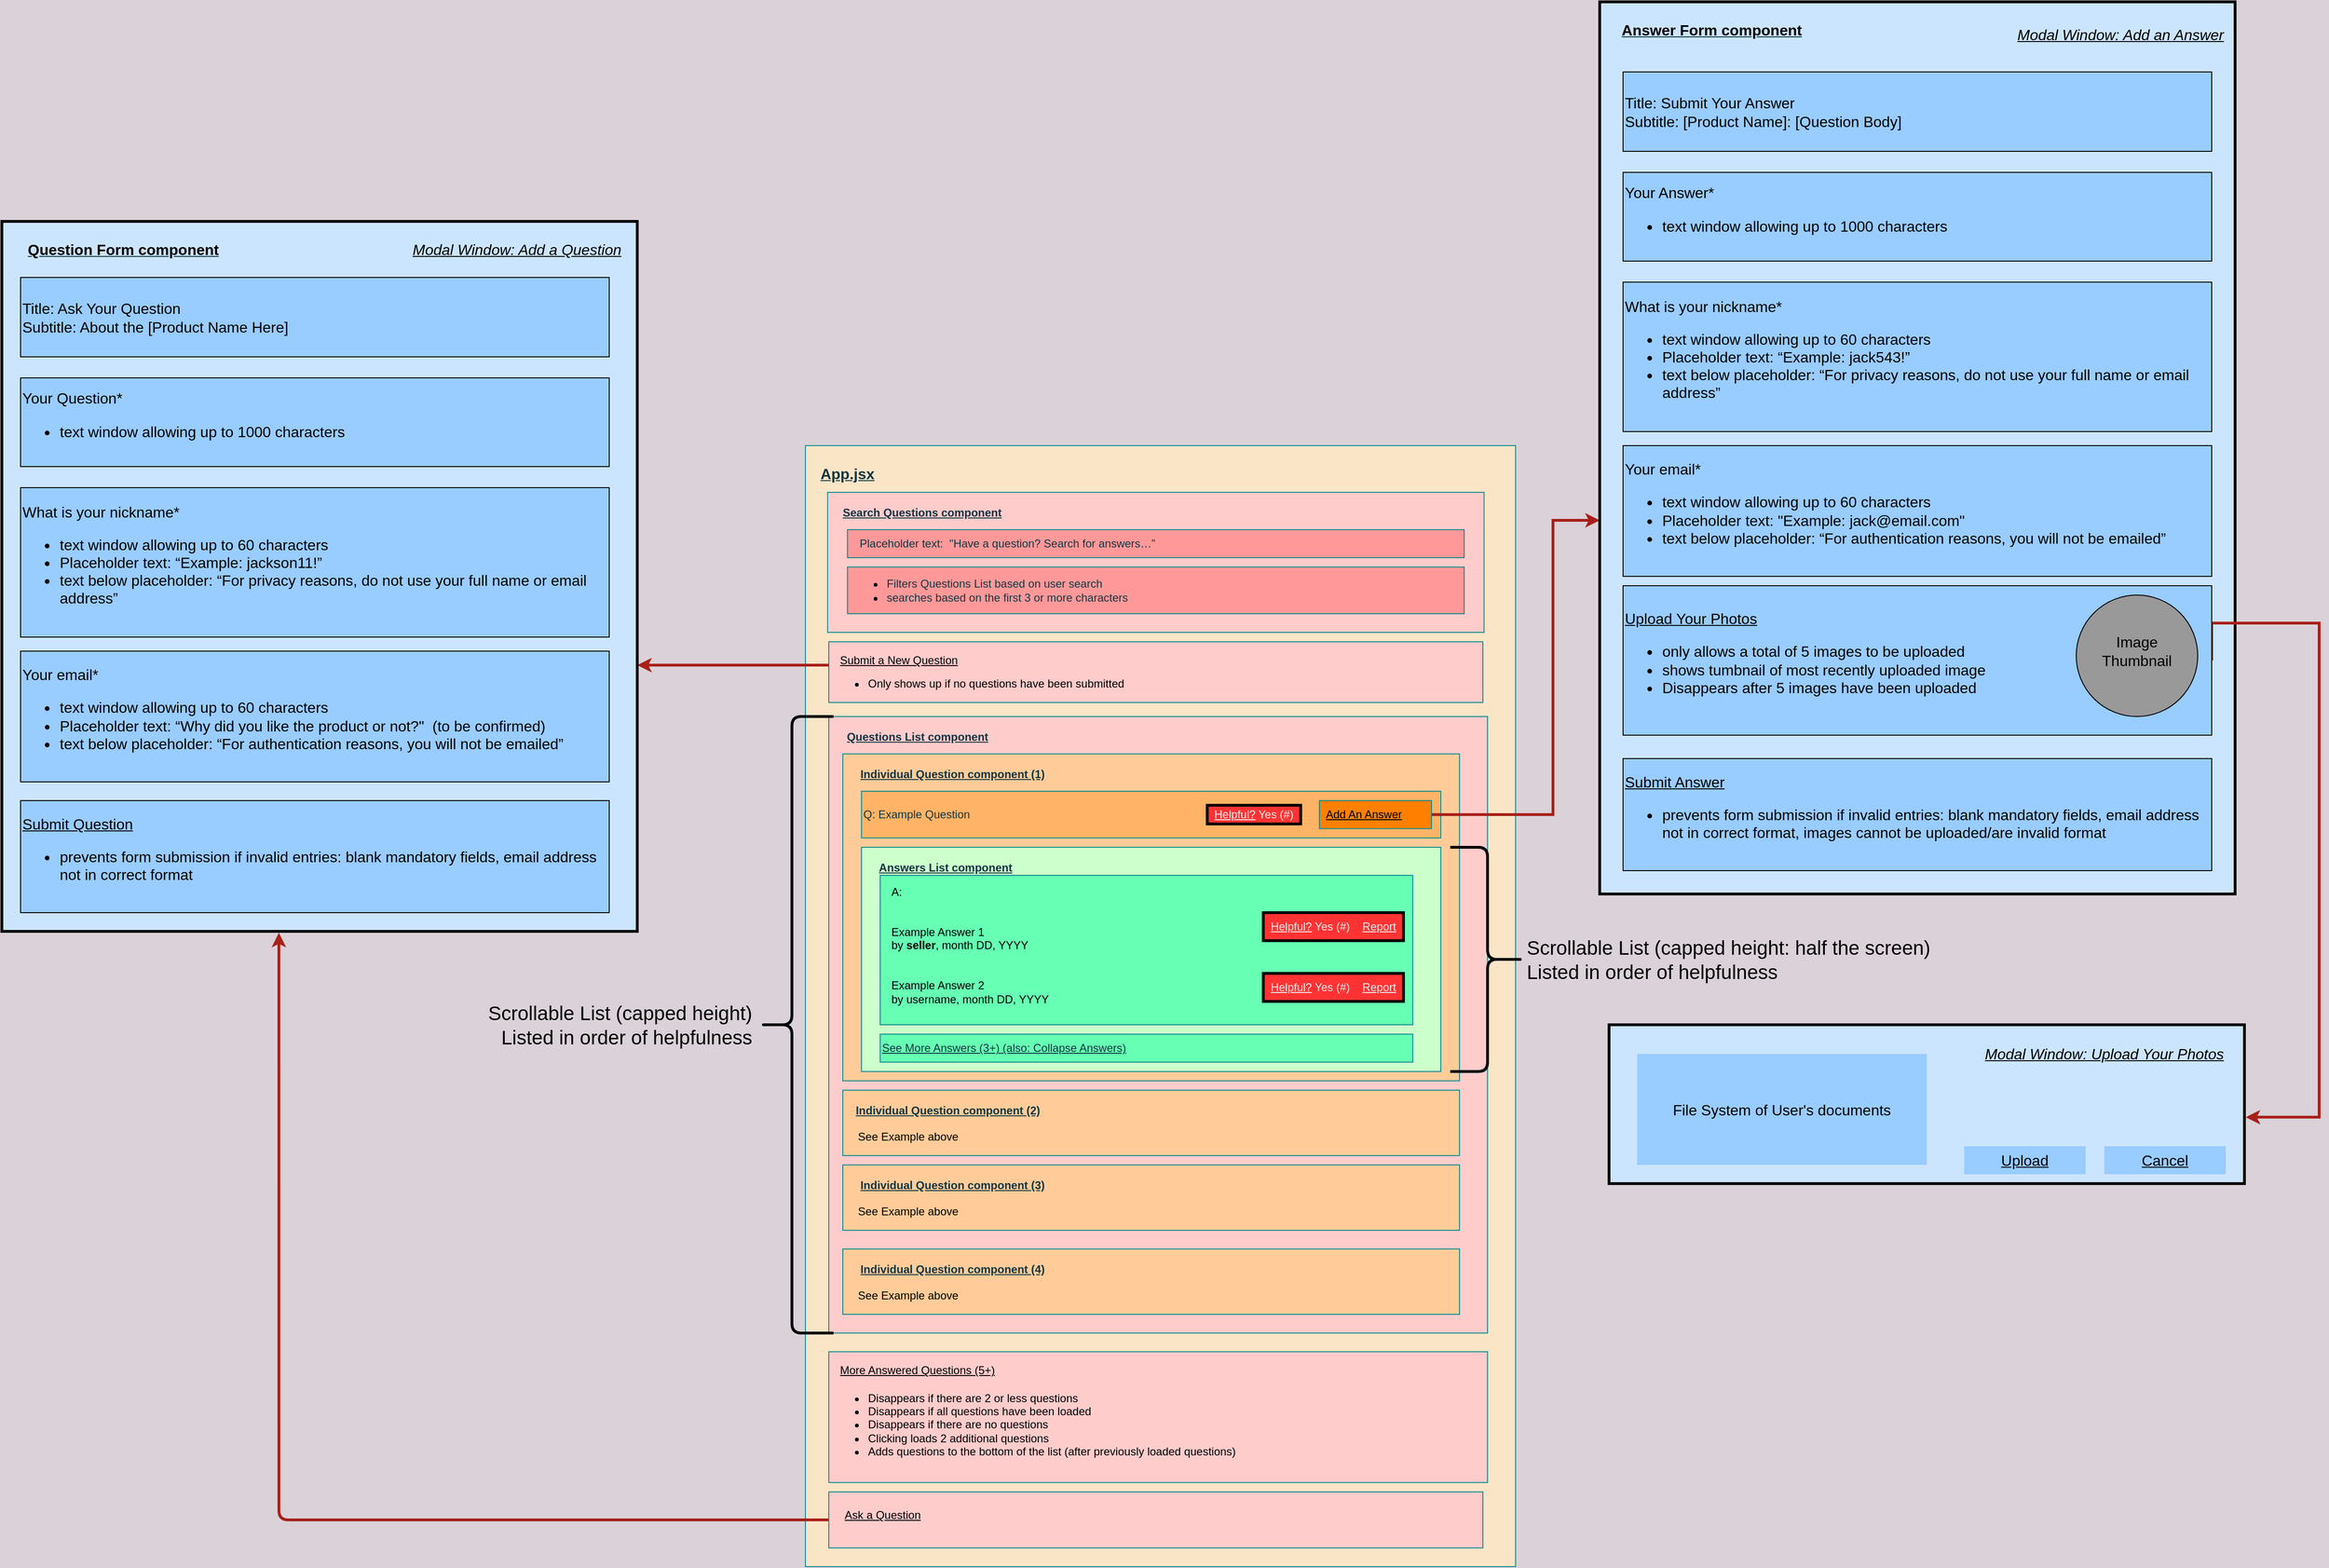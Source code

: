 <mxfile version="14.2.4" type="embed">
    <diagram id="nF_TQkjqYYz-xHGZXIH0" name="Page-1">
        <mxGraphModel dx="3555" dy="2690" grid="1" gridSize="10" guides="1" tooltips="1" connect="1" arrows="1" fold="1" page="1" pageScale="1" pageWidth="850" pageHeight="1100" background="#DAD2D8" math="0" shadow="0">
            <root>
                <mxCell id="0"/>
                <mxCell id="1" parent="0"/>
                <mxCell id="2" value="" style="rounded=0;whiteSpace=wrap;html=1;sketch=0;strokeColor=#0F8B8D;fillColor=#FAE5C7;fontColor=#143642;" vertex="1" parent="1">
                    <mxGeometry x="40" y="-120" width="760" height="1200" as="geometry"/>
                </mxCell>
                <mxCell id="3" value="" style="rounded=0;whiteSpace=wrap;html=1;sketch=0;strokeColor=#0F8B8D;fontColor=#143642;fillColor=#FFCCCC;" vertex="1" parent="1">
                    <mxGeometry x="63.75" y="-70" width="702.5" height="150" as="geometry"/>
                </mxCell>
                <mxCell id="4" value="App.jsx" style="text;html=1;strokeColor=none;fillColor=none;align=center;verticalAlign=middle;whiteSpace=wrap;rounded=0;sketch=0;fontColor=#143642;fontStyle=5;fontSize=16;" vertex="1" parent="1">
                    <mxGeometry x="50" y="-100" width="70" height="20" as="geometry"/>
                </mxCell>
                <mxCell id="5" value="" style="rounded=0;whiteSpace=wrap;html=1;sketch=0;strokeColor=#0F8B8D;fontColor=#143642;fillColor=#FFCCCC;" vertex="1" parent="1">
                    <mxGeometry x="65" y="170" width="705" height="660" as="geometry"/>
                </mxCell>
                <mxCell id="6" value="&lt;span style=&quot;font-size: 12px&quot;&gt;Questions List component&lt;/span&gt;" style="text;html=1;strokeColor=none;fillColor=none;align=center;verticalAlign=middle;whiteSpace=wrap;rounded=0;sketch=0;fontSize=16;fontColor=#143642;fontStyle=5" vertex="1" parent="1">
                    <mxGeometry x="70" y="180" width="180" height="20" as="geometry"/>
                </mxCell>
                <mxCell id="7" value="&lt;span style=&quot;font-size: 12px&quot;&gt;Search Questions component&lt;/span&gt;" style="text;html=1;strokeColor=none;fillColor=none;align=center;verticalAlign=middle;whiteSpace=wrap;rounded=0;sketch=0;fontSize=16;fontColor=#143642;fontStyle=5" vertex="1" parent="1">
                    <mxGeometry x="70" y="-60" width="190" height="20" as="geometry"/>
                </mxCell>
                <mxCell id="8" value="" style="rounded=0;whiteSpace=wrap;html=1;sketch=0;strokeColor=#0F8B8D;fontSize=16;fontColor=#143642;fillColor=#FFCC99;" vertex="1" parent="1">
                    <mxGeometry x="80" y="210" width="660" height="350" as="geometry"/>
                </mxCell>
                <mxCell id="9" value="&lt;span style=&quot;font-size: 12px&quot;&gt;Individual Question component (1)&lt;/span&gt;" style="text;html=1;strokeColor=none;fillColor=none;align=center;verticalAlign=middle;whiteSpace=wrap;rounded=0;sketch=0;fontSize=16;fontColor=#143642;fontStyle=5" vertex="1" parent="1">
                    <mxGeometry x="80" y="220" width="235" height="20" as="geometry"/>
                </mxCell>
                <mxCell id="10" value="Q: Example Question" style="rounded=0;whiteSpace=wrap;html=1;sketch=0;strokeColor=#0F8B8D;fontSize=12;fontColor=#143642;align=left;fillColor=#FFB366;" vertex="1" parent="1">
                    <mxGeometry x="100" y="250" width="620" height="50" as="geometry"/>
                </mxCell>
                <mxCell id="11" value="" style="rounded=0;whiteSpace=wrap;html=1;sketch=0;strokeColor=#0F8B8D;fontSize=16;fontColor=#143642;fillColor=#CCFFCC;" vertex="1" parent="1">
                    <mxGeometry x="100" y="310" width="620" height="240" as="geometry"/>
                </mxCell>
                <mxCell id="12" value="&lt;span style=&quot;font-size: 12px&quot;&gt;Answers List component&lt;/span&gt;" style="text;html=1;strokeColor=none;fillColor=none;align=center;verticalAlign=middle;whiteSpace=wrap;rounded=0;sketch=0;fontSize=16;fontColor=#143642;fontStyle=5" vertex="1" parent="1">
                    <mxGeometry x="95" y="320" width="190" height="20" as="geometry"/>
                </mxCell>
                <mxCell id="13" value="" style="rounded=0;whiteSpace=wrap;html=1;sketch=0;strokeColor=#0F8B8D;fontSize=12;fontColor=#143642;align=left;fillColor=#66FFB3;" vertex="1" parent="1">
                    <mxGeometry x="120" y="340" width="570" height="160" as="geometry"/>
                </mxCell>
                <mxCell id="14" value="&lt;u&gt;Helpful?&lt;/u&gt; Yes (#)&amp;nbsp; &amp;nbsp; &lt;u&gt;Report&lt;/u&gt;" style="text;html=1;align=center;verticalAlign=middle;whiteSpace=wrap;rounded=0;sketch=0;fontSize=12;strokeWidth=3;fontColor=#F0F0F0;fillColor=#FF3333;strokeColor=#000000;" vertex="1" parent="1">
                    <mxGeometry x="530" y="380" width="150" height="30" as="geometry"/>
                </mxCell>
                <mxCell id="15" value="&lt;u&gt;See More Answers (3+) (also: Collapse Answers)&lt;/u&gt;" style="rounded=0;whiteSpace=wrap;html=1;sketch=0;strokeColor=#0F8B8D;fontSize=12;fontColor=#143642;align=left;fillColor=#66FFB3;" vertex="1" parent="1">
                    <mxGeometry x="120" y="510" width="570" height="30" as="geometry"/>
                </mxCell>
                <mxCell id="16" value="&lt;span style=&quot;font-family: &amp;#34;helvetica&amp;#34; ; font-size: 12px ; font-style: normal ; font-weight: 400 ; letter-spacing: normal ; text-indent: 0px ; text-transform: none ; word-spacing: 0px ; display: inline ; float: none&quot;&gt;A:&amp;nbsp;&lt;/span&gt;&lt;br style=&quot;font-family: &amp;#34;helvetica&amp;#34; ; font-size: 12px ; font-style: normal ; font-weight: 400 ; letter-spacing: normal ; text-indent: 0px ; text-transform: none ; word-spacing: 0px&quot;&gt;&lt;br style=&quot;font-family: &amp;#34;helvetica&amp;#34; ; font-size: 12px ; font-style: normal ; font-weight: 400 ; letter-spacing: normal ; text-indent: 0px ; text-transform: none ; word-spacing: 0px&quot;&gt;&lt;br style=&quot;font-family: &amp;#34;helvetica&amp;#34; ; font-size: 12px ; font-style: normal ; font-weight: 400 ; letter-spacing: normal ; text-indent: 0px ; text-transform: none ; word-spacing: 0px&quot;&gt;&lt;span style=&quot;font-family: &amp;#34;helvetica&amp;#34; ; font-size: 12px ; font-style: normal ; font-weight: 400 ; letter-spacing: normal ; text-indent: 0px ; text-transform: none ; word-spacing: 0px ; display: inline ; float: none&quot;&gt;Example Answer 1&lt;br&gt;&lt;/span&gt;by &lt;b&gt;seller&lt;/b&gt;, month DD, YYYY&lt;br style=&quot;font-family: &amp;#34;helvetica&amp;#34; ; font-size: 12px ; font-style: normal ; font-weight: 400 ; letter-spacing: normal ; text-indent: 0px ; text-transform: none ; word-spacing: 0px&quot;&gt;&lt;br style=&quot;font-family: &amp;#34;helvetica&amp;#34; ; font-size: 12px ; font-style: normal ; font-weight: 400 ; letter-spacing: normal ; text-indent: 0px ; text-transform: none ; word-spacing: 0px&quot;&gt;&lt;br style=&quot;font-family: &amp;#34;helvetica&amp;#34; ; font-size: 12px ; font-style: normal ; font-weight: 400 ; letter-spacing: normal ; text-indent: 0px ; text-transform: none ; word-spacing: 0px&quot;&gt;&lt;span style=&quot;font-family: &amp;#34;helvetica&amp;#34; ; font-size: 12px ; font-style: normal ; font-weight: 400 ; letter-spacing: normal ; text-indent: 0px ; text-transform: none ; word-spacing: 0px ; display: inline ; float: none&quot;&gt;Example Answer 2&lt;br&gt;&lt;span style=&quot;font-family: &amp;#34;helvetica&amp;#34;&quot;&gt;by username, month DD, YYYY&lt;/span&gt;&lt;br&gt;&lt;/span&gt;" style="text;html=1;strokeColor=none;fillColor=none;align=left;verticalAlign=middle;whiteSpace=wrap;rounded=0;sketch=0;fontSize=12;fontColor=#000000;" vertex="1" parent="1">
                    <mxGeometry x="130" y="355" width="280" height="120" as="geometry"/>
                </mxCell>
                <mxCell id="17" value="&lt;u&gt;Helpful?&lt;/u&gt; Yes (#)" style="text;html=1;align=center;verticalAlign=middle;whiteSpace=wrap;rounded=0;sketch=0;fontSize=12;strokeWidth=3;fontColor=#F0F0F0;fillColor=#FF3333;strokeColor=#000000;" vertex="1" parent="1">
                    <mxGeometry x="470" y="265" width="100" height="20" as="geometry"/>
                </mxCell>
                <mxCell id="18" value="&lt;u&gt;Helpful?&lt;/u&gt; Yes (#)&amp;nbsp; &amp;nbsp; &lt;u&gt;Report&lt;/u&gt;" style="text;html=1;align=center;verticalAlign=middle;whiteSpace=wrap;rounded=0;sketch=0;fontSize=12;strokeWidth=3;fontColor=#F0F0F0;fillColor=#FF3333;strokeColor=#000000;" vertex="1" parent="1">
                    <mxGeometry x="530" y="445" width="150" height="30" as="geometry"/>
                </mxCell>
                <mxCell id="19" value="" style="rounded=0;whiteSpace=wrap;html=1;sketch=0;strokeColor=#0F8B8D;fontSize=12;fontColor=#143642;fillColor=#FF9999;align=left;" vertex="1" parent="1">
                    <mxGeometry x="85" y="10" width="660" height="50" as="geometry"/>
                </mxCell>
                <mxCell id="20" value="" style="rounded=0;whiteSpace=wrap;html=1;sketch=0;strokeColor=#0F8B8D;fontColor=#143642;fillColor=#FFCCCC;" vertex="1" parent="1">
                    <mxGeometry x="65" y="850" width="705" height="140" as="geometry"/>
                </mxCell>
                <mxCell id="21" value="More Answered Questions (5+)" style="text;html=1;strokeColor=none;fillColor=none;align=left;verticalAlign=middle;whiteSpace=wrap;rounded=0;sketch=0;fontSize=12;fontColor=#000000;fontStyle=4" vertex="1" parent="1">
                    <mxGeometry x="75" y="860" width="205" height="20" as="geometry"/>
                </mxCell>
                <mxCell id="22" value="" style="rounded=0;whiteSpace=wrap;html=1;sketch=0;strokeColor=#0F8B8D;fontSize=16;fontColor=#143642;fillColor=#FFCC99;" vertex="1" parent="1">
                    <mxGeometry x="80" y="570" width="660" height="70" as="geometry"/>
                </mxCell>
                <mxCell id="23" value="&lt;span style=&quot;font-size: 12px&quot;&gt;Individual Question component (2)&lt;/span&gt;" style="text;html=1;strokeColor=none;fillColor=none;align=center;verticalAlign=middle;whiteSpace=wrap;rounded=0;sketch=0;fontSize=16;fontColor=#143642;fontStyle=5" vertex="1" parent="1">
                    <mxGeometry x="85" y="580" width="215" height="20" as="geometry"/>
                </mxCell>
                <mxCell id="24" style="edgeStyle=orthogonalEdgeStyle;curved=0;rounded=1;sketch=0;orthogonalLoop=1;jettySize=auto;html=1;exitX=0.5;exitY=1;exitDx=0;exitDy=0;strokeColor=#A8201A;fillColor=#FAE5C7;fontSize=12;fontColor=#000000;" edge="1" parent="1" source="22" target="22">
                    <mxGeometry relative="1" as="geometry"/>
                </mxCell>
                <mxCell id="25" value="See Example above" style="text;html=1;strokeColor=none;fillColor=none;align=center;verticalAlign=middle;whiteSpace=wrap;rounded=0;sketch=0;fontSize=12;fontColor=#000000;" vertex="1" parent="1">
                    <mxGeometry x="90" y="610" width="120" height="20" as="geometry"/>
                </mxCell>
                <mxCell id="26" value="" style="rounded=0;whiteSpace=wrap;html=1;sketch=0;strokeColor=#0F8B8D;fontSize=16;fontColor=#143642;fillColor=#FFCC99;" vertex="1" parent="1">
                    <mxGeometry x="80" y="650" width="660" height="70" as="geometry"/>
                </mxCell>
                <mxCell id="27" value="&lt;span style=&quot;font-size: 12px&quot;&gt;Individual Question component (3)&lt;/span&gt;" style="text;html=1;strokeColor=none;fillColor=none;align=center;verticalAlign=middle;whiteSpace=wrap;rounded=0;sketch=0;fontSize=16;fontColor=#143642;fontStyle=5" vertex="1" parent="1">
                    <mxGeometry x="85" y="660" width="225" height="20" as="geometry"/>
                </mxCell>
                <mxCell id="28" value="See Example above" style="text;html=1;strokeColor=none;fillColor=none;align=center;verticalAlign=middle;whiteSpace=wrap;rounded=0;sketch=0;fontSize=12;fontColor=#000000;" vertex="1" parent="1">
                    <mxGeometry x="90" y="690" width="120" height="20" as="geometry"/>
                </mxCell>
                <mxCell id="29" value="" style="rounded=0;whiteSpace=wrap;html=1;sketch=0;strokeColor=#0F8B8D;fontSize=16;fontColor=#143642;fillColor=#FFCC99;" vertex="1" parent="1">
                    <mxGeometry x="80" y="740" width="660" height="70" as="geometry"/>
                </mxCell>
                <mxCell id="30" value="&lt;span style=&quot;font-size: 12px&quot;&gt;Individual Question component (4)&lt;/span&gt;" style="text;html=1;strokeColor=none;fillColor=none;align=center;verticalAlign=middle;whiteSpace=wrap;rounded=0;sketch=0;fontSize=16;fontColor=#143642;fontStyle=5" vertex="1" parent="1">
                    <mxGeometry x="85" y="750" width="225" height="20" as="geometry"/>
                </mxCell>
                <mxCell id="31" value="See Example above" style="text;html=1;strokeColor=none;fillColor=none;align=center;verticalAlign=middle;whiteSpace=wrap;rounded=0;sketch=0;fontSize=12;fontColor=#000000;" vertex="1" parent="1">
                    <mxGeometry x="90" y="780" width="120" height="20" as="geometry"/>
                </mxCell>
                <mxCell id="32" value="" style="shape=curlyBracket;whiteSpace=wrap;html=1;rounded=1;sketch=0;strokeColor=#000000;strokeWidth=3;fillColor=#FF9999;fontSize=12;fontColor=#000000;align=left;size=0.444;" vertex="1" parent="1">
                    <mxGeometry x="-10" y="170" width="80" height="660" as="geometry"/>
                </mxCell>
                <mxCell id="33" value="Scrollable List (capped height)&lt;br&gt;Listed in order of helpfulness" style="text;html=1;strokeColor=none;fillColor=none;align=right;verticalAlign=middle;whiteSpace=wrap;rounded=0;sketch=0;fontSize=21;fontColor=#000000;rotation=0;" vertex="1" parent="1">
                    <mxGeometry x="-410" y="453.75" width="395" height="92.5" as="geometry"/>
                </mxCell>
                <mxCell id="34" value="&lt;ul&gt;&lt;li&gt;Disappears if there are 2 or less questions&lt;/li&gt;&lt;li&gt;Disappears if all questions have been loaded&lt;/li&gt;&lt;li&gt;Disappears if there are no questions&lt;/li&gt;&lt;li&gt;Clicking loads 2 additional questions&lt;/li&gt;&lt;li&gt;Adds questions to the bottom of the list (after previously loaded questions)&lt;/li&gt;&lt;/ul&gt;" style="text;html=1;strokeColor=none;fillColor=none;align=left;verticalAlign=middle;whiteSpace=wrap;rounded=0;sketch=0;fontSize=12;fontColor=#000000;" vertex="1" parent="1">
                    <mxGeometry x="65" y="880" width="510" height="95" as="geometry"/>
                </mxCell>
                <mxCell id="35" value="" style="rounded=0;whiteSpace=wrap;html=1;sketch=0;strokeColor=#0F8B8D;fontColor=#143642;fillColor=#FFCCCC;" vertex="1" parent="1">
                    <mxGeometry x="65" y="90" width="700" height="65" as="geometry"/>
                </mxCell>
                <mxCell id="36" value="Submit a New Question" style="text;html=1;strokeColor=none;fillColor=none;align=left;verticalAlign=middle;whiteSpace=wrap;rounded=0;sketch=0;fontSize=12;fontColor=#000000;fontStyle=4" vertex="1" parent="1">
                    <mxGeometry x="75" y="100" width="205" height="20" as="geometry"/>
                </mxCell>
                <mxCell id="37" style="edgeStyle=orthogonalEdgeStyle;curved=0;rounded=1;sketch=0;orthogonalLoop=1;jettySize=auto;html=1;exitX=0;exitY=0.5;exitDx=0;exitDy=0;entryX=0.436;entryY=1.002;entryDx=0;entryDy=0;entryPerimeter=0;strokeColor=#A8201A;fillColor=#FAE5C7;fontSize=12;fontColor=#000000;strokeWidth=3;" edge="1" parent="1" source="38" target="50">
                    <mxGeometry relative="1" as="geometry"/>
                </mxCell>
                <mxCell id="38" value="" style="rounded=0;whiteSpace=wrap;html=1;sketch=0;strokeColor=#0F8B8D;fontColor=#143642;fillColor=#FFCCCC;" vertex="1" parent="1">
                    <mxGeometry x="65" y="1000" width="700" height="60" as="geometry"/>
                </mxCell>
                <mxCell id="39" value="Ask a Question" style="text;html=1;strokeColor=none;fillColor=none;align=left;verticalAlign=middle;whiteSpace=wrap;rounded=0;sketch=0;fontSize=12;fontColor=#000000;fontStyle=4" vertex="1" parent="1">
                    <mxGeometry x="80" y="1015" width="205" height="20" as="geometry"/>
                </mxCell>
                <mxCell id="40" value="&lt;ul&gt;&lt;li&gt;&lt;span style=&quot;color: rgb(20 , 54 , 66)&quot;&gt;Filters Questions List based on user search&lt;/span&gt;&lt;/li&gt;&lt;li&gt;&lt;font color=&quot;#143642&quot;&gt;searches based on the first 3 or more characters&lt;/font&gt;&lt;/li&gt;&lt;/ul&gt;" style="text;html=1;strokeColor=none;fillColor=none;align=left;verticalAlign=middle;whiteSpace=wrap;rounded=0;sketch=0;fontSize=12;fontColor=#000000;" vertex="1" parent="1">
                    <mxGeometry x="85" y="12.5" width="377.5" height="45" as="geometry"/>
                </mxCell>
                <mxCell id="41" style="edgeStyle=orthogonalEdgeStyle;rounded=0;sketch=0;orthogonalLoop=1;jettySize=auto;html=1;exitX=0;exitY=0;exitDx=0;exitDy=0;strokeColor=#A8201A;fillColor=#FAE5C7;fontSize=12;fontColor=#000000;strokeWidth=3;" edge="1" parent="1" source="42" target="50">
                    <mxGeometry relative="1" as="geometry">
                        <Array as="points">
                            <mxPoint x="-20" y="115"/>
                            <mxPoint x="-20" y="115"/>
                        </Array>
                    </mxGeometry>
                </mxCell>
                <mxCell id="42" value="&lt;ul&gt;&lt;li&gt;Only shows up if no questions have been submitted&lt;/li&gt;&lt;/ul&gt;" style="text;html=1;strokeColor=none;fillColor=none;align=left;verticalAlign=middle;whiteSpace=wrap;rounded=0;sketch=0;fontSize=12;fontColor=#000000;" vertex="1" parent="1">
                    <mxGeometry x="65" y="115" width="510" height="40" as="geometry"/>
                </mxCell>
                <mxCell id="43" style="edgeStyle=orthogonalEdgeStyle;rounded=0;sketch=0;orthogonalLoop=1;jettySize=auto;html=1;exitX=1;exitY=0.5;exitDx=0;exitDy=0;strokeColor=#A8201A;strokeWidth=3;fillColor=#FAE5C7;fontSize=16;fontColor=#000000;" edge="1" parent="1" source="44" target="52">
                    <mxGeometry relative="1" as="geometry">
                        <Array as="points">
                            <mxPoint x="840" y="275"/>
                            <mxPoint x="840" y="-40"/>
                        </Array>
                    </mxGeometry>
                </mxCell>
                <mxCell id="44" value="" style="rounded=0;whiteSpace=wrap;html=1;sketch=0;strokeColor=#0F8B8D;fontSize=12;fontColor=#143642;align=left;fillColor=#FF8000;" vertex="1" parent="1">
                    <mxGeometry x="590" y="260" width="120" height="30" as="geometry"/>
                </mxCell>
                <mxCell id="45" value="Add An Answer" style="text;html=1;strokeColor=none;fillColor=none;align=left;verticalAlign=middle;whiteSpace=wrap;rounded=0;sketch=0;fontSize=12;fontColor=#000000;fontStyle=4" vertex="1" parent="1">
                    <mxGeometry x="595" y="265" width="95" height="20" as="geometry"/>
                </mxCell>
                <mxCell id="46" value="" style="shape=curlyBracket;whiteSpace=wrap;html=1;rounded=1;sketch=0;strokeColor=#000000;strokeWidth=3;fillColor=#FF8000;fontSize=12;fontColor=#000000;align=left;rotation=-180;" vertex="1" parent="1">
                    <mxGeometry x="730" y="310" width="80" height="240" as="geometry"/>
                </mxCell>
                <mxCell id="47" value="Scrollable List (capped height: half the screen)&lt;br&gt;Listed in order of helpfulness" style="text;html=1;strokeColor=none;fillColor=none;align=left;verticalAlign=middle;whiteSpace=wrap;rounded=0;sketch=0;fontSize=21;fontColor=#000000;rotation=0;" vertex="1" parent="1">
                    <mxGeometry x="810" y="383.75" width="460" height="92.5" as="geometry"/>
                </mxCell>
                <mxCell id="48" value="" style="rounded=0;whiteSpace=wrap;html=1;sketch=0;strokeColor=#0F8B8D;fontSize=12;fontColor=#143642;fillColor=#FF9999;align=left;" vertex="1" parent="1">
                    <mxGeometry x="85" y="-30" width="660" height="30" as="geometry"/>
                </mxCell>
                <mxCell id="49" value="&lt;div&gt;&lt;/div&gt;&lt;span style=&quot;color: rgb(20 , 54 , 66)&quot;&gt;Placeholder text:&amp;nbsp; &quot;&lt;/span&gt;&lt;font color=&quot;#143642&quot;&gt;Have a question? Search for answers…”&lt;/font&gt;" style="text;html=1;strokeColor=none;fillColor=none;align=left;verticalAlign=middle;whiteSpace=wrap;rounded=0;sketch=0;fontSize=12;fontColor=#000000;" vertex="1" parent="1">
                    <mxGeometry x="96.25" y="-30" width="510" height="30" as="geometry"/>
                </mxCell>
                <mxCell id="50" value="" style="rounded=0;whiteSpace=wrap;html=1;sketch=0;strokeColor=#000000;strokeWidth=3;fontSize=12;fontColor=#000000;align=left;fillColor=#CCE5FF;" vertex="1" parent="1">
                    <mxGeometry x="-820" y="-360" width="680" height="760" as="geometry"/>
                </mxCell>
                <mxCell id="51" value="&lt;i style=&quot;font-weight: normal&quot;&gt;Modal Window: Add a Question&lt;/i&gt;" style="text;html=1;strokeColor=none;fillColor=none;align=right;verticalAlign=middle;whiteSpace=wrap;rounded=0;sketch=0;fontSize=16;fontColor=#000000;fontStyle=5" vertex="1" parent="1">
                    <mxGeometry x="-445" y="-345" width="290" height="30" as="geometry"/>
                </mxCell>
                <mxCell id="52" value="" style="rounded=0;whiteSpace=wrap;html=1;sketch=0;strokeColor=#000000;strokeWidth=3;fontSize=12;fontColor=#000000;align=left;fillColor=#CCE5FF;" vertex="1" parent="1">
                    <mxGeometry x="890" y="-595" width="680" height="955" as="geometry"/>
                </mxCell>
                <mxCell id="53" value="Modal Window: Add an Answer" style="text;html=1;strokeColor=none;fillColor=none;align=right;verticalAlign=middle;whiteSpace=wrap;rounded=0;sketch=0;fontSize=16;fontColor=#000000;fontStyle=6" vertex="1" parent="1">
                    <mxGeometry x="1270" y="-575" width="290" height="30" as="geometry"/>
                </mxCell>
                <mxCell id="54" value="&lt;font color=&quot;#000000&quot;&gt;Question Form component&lt;/font&gt;" style="text;html=1;strokeColor=none;fillColor=none;align=center;verticalAlign=middle;whiteSpace=wrap;rounded=0;sketch=0;fontColor=#143642;fontStyle=5;fontSize=16;" vertex="1" parent="1">
                    <mxGeometry x="-810" y="-340" width="240" height="20" as="geometry"/>
                </mxCell>
                <mxCell id="55" value="&lt;font color=&quot;#000000&quot;&gt;Answer Form component&lt;/font&gt;" style="text;html=1;strokeColor=none;fillColor=none;align=center;verticalAlign=middle;whiteSpace=wrap;rounded=0;sketch=0;fontColor=#143642;fontStyle=5;fontSize=16;" vertex="1" parent="1">
                    <mxGeometry x="890" y="-575" width="240" height="20" as="geometry"/>
                </mxCell>
                <mxCell id="56" value="Title: Ask Your Question&lt;br&gt;&lt;div&gt;&lt;span&gt;Subtitle: About the [Product Name Here]&lt;/span&gt;&lt;/div&gt;" style="text;html=1;align=left;verticalAlign=middle;whiteSpace=wrap;rounded=0;sketch=0;fontSize=16;fontColor=#000000;strokeColor=#000000;fillColor=#99CCFF;" vertex="1" parent="1">
                    <mxGeometry x="-800" y="-300" width="630" height="85" as="geometry"/>
                </mxCell>
                <mxCell id="57" value="Your Question*&lt;br&gt;&lt;ul&gt;&lt;li&gt;text window allowing up to 1000 characters&lt;br&gt;&lt;/li&gt;&lt;/ul&gt;" style="text;html=1;align=left;verticalAlign=middle;whiteSpace=wrap;rounded=0;sketch=0;fontSize=16;fontColor=#000000;strokeColor=#000000;fillColor=#99CCFF;" vertex="1" parent="1">
                    <mxGeometry x="-800" y="-192.5" width="630" height="95" as="geometry"/>
                </mxCell>
                <mxCell id="58" value="What is your nickname*&lt;br&gt;&lt;ul&gt;&lt;li&gt;text window allowing up to 60 characters&lt;br&gt;&lt;/li&gt;&lt;li&gt;Placeholder text:&amp;nbsp;“Example: jackson11!”&lt;/li&gt;&lt;li&gt;text below placeholder:&amp;nbsp;“For privacy reasons, do not use your full name or email address”&amp;nbsp;&lt;/li&gt;&lt;/ul&gt;" style="text;html=1;align=left;verticalAlign=middle;whiteSpace=wrap;rounded=0;sketch=0;fontSize=16;fontColor=#000000;strokeColor=#000000;fillColor=#99CCFF;" vertex="1" parent="1">
                    <mxGeometry x="-800" y="-75" width="630" height="160" as="geometry"/>
                </mxCell>
                <mxCell id="59" value="Your email*&lt;br&gt;&lt;ul&gt;&lt;li&gt;text window allowing up to 60 characters&lt;br&gt;&lt;/li&gt;&lt;li&gt;Placeholder text:&amp;nbsp;“Why did you like the product or not?&quot;&amp;nbsp; (to be confirmed)&lt;/li&gt;&lt;li&gt;text below placeholder:&amp;nbsp;“For authentication reasons, you will not be emailed”&amp;nbsp;&lt;/li&gt;&lt;/ul&gt;" style="text;html=1;align=left;verticalAlign=middle;whiteSpace=wrap;rounded=0;sketch=0;fontSize=16;fontColor=#000000;strokeColor=#000000;fillColor=#99CCFF;" vertex="1" parent="1">
                    <mxGeometry x="-800" y="100" width="630" height="140" as="geometry"/>
                </mxCell>
                <mxCell id="60" value="&lt;u&gt;Submit Question&lt;/u&gt;&lt;br&gt;&lt;ul&gt;&lt;li&gt;prevents form submission if invalid entries: blank mandatory fields, email address not in correct format&lt;/li&gt;&lt;/ul&gt;" style="text;html=1;align=left;verticalAlign=middle;whiteSpace=wrap;rounded=0;sketch=0;fontSize=16;fontColor=#000000;strokeColor=#000000;fillColor=#99CCFF;" vertex="1" parent="1">
                    <mxGeometry x="-800" y="260" width="630" height="120" as="geometry"/>
                </mxCell>
                <mxCell id="61" value="Title: Submit Your Answer&lt;br&gt;&lt;div&gt;&lt;span&gt;Subtitle: [Product Name]: [Question Body]&lt;/span&gt;&lt;/div&gt;" style="text;html=1;align=left;verticalAlign=middle;whiteSpace=wrap;rounded=0;sketch=0;fontSize=16;fontColor=#000000;strokeColor=#000000;fillColor=#99CCFF;" vertex="1" parent="1">
                    <mxGeometry x="915" y="-520" width="630" height="85" as="geometry"/>
                </mxCell>
                <mxCell id="62" value="Your Answer*&lt;br&gt;&lt;ul&gt;&lt;li&gt;text window allowing up to 1000 characters&lt;br&gt;&lt;/li&gt;&lt;/ul&gt;" style="text;html=1;align=left;verticalAlign=middle;whiteSpace=wrap;rounded=0;sketch=0;fontSize=16;fontColor=#000000;strokeColor=#000000;fillColor=#99CCFF;" vertex="1" parent="1">
                    <mxGeometry x="915" y="-412.5" width="630" height="95" as="geometry"/>
                </mxCell>
                <mxCell id="63" value="What is your nickname*&lt;br&gt;&lt;ul&gt;&lt;li&gt;text window allowing up to 60 characters&lt;br&gt;&lt;/li&gt;&lt;li&gt;Placeholder text:&amp;nbsp;“Example: jack543!”&lt;/li&gt;&lt;li&gt;text below placeholder:&amp;nbsp;“For privacy reasons, do not use your full name or email address”&amp;nbsp;&lt;/li&gt;&lt;/ul&gt;" style="text;html=1;align=left;verticalAlign=middle;whiteSpace=wrap;rounded=0;sketch=0;fontSize=16;fontColor=#000000;strokeColor=#000000;fillColor=#99CCFF;" vertex="1" parent="1">
                    <mxGeometry x="915" y="-295" width="630" height="160" as="geometry"/>
                </mxCell>
                <mxCell id="64" value="Your email*&lt;br&gt;&lt;ul&gt;&lt;li&gt;text window allowing up to 60 characters&lt;br&gt;&lt;/li&gt;&lt;li&gt;Placeholder text:&amp;nbsp;&quot;Example: jack@email.com&quot;&lt;/li&gt;&lt;li&gt;text below placeholder:&amp;nbsp;“For authentication reasons, you will not be emailed”&amp;nbsp;&lt;/li&gt;&lt;/ul&gt;" style="text;html=1;align=left;verticalAlign=middle;whiteSpace=wrap;rounded=0;sketch=0;fontSize=16;fontColor=#000000;strokeColor=#000000;fillColor=#99CCFF;" vertex="1" parent="1">
                    <mxGeometry x="915" y="-120" width="630" height="140" as="geometry"/>
                </mxCell>
                <mxCell id="65" value="&lt;u&gt;Submit Answer&lt;/u&gt;&lt;br&gt;&lt;ul&gt;&lt;li&gt;prevents form submission if invalid entries: blank mandatory fields, email address not in correct format, images cannot be uploaded/are invalid format&lt;/li&gt;&lt;/ul&gt;" style="text;html=1;align=left;verticalAlign=middle;whiteSpace=wrap;rounded=0;sketch=0;fontSize=16;fontColor=#000000;strokeColor=#000000;fillColor=#99CCFF;" vertex="1" parent="1">
                    <mxGeometry x="915" y="215" width="630" height="120" as="geometry"/>
                </mxCell>
                <mxCell id="66" style="edgeStyle=orthogonalEdgeStyle;rounded=0;sketch=0;orthogonalLoop=1;jettySize=auto;html=1;exitX=1;exitY=0.5;exitDx=0;exitDy=0;strokeColor=#A8201A;strokeWidth=3;fillColor=#FAE5C7;fontSize=16;fontColor=#000000;entryX=1.002;entryY=0.582;entryDx=0;entryDy=0;entryPerimeter=0;" edge="1" parent="1" source="67" target="68">
                    <mxGeometry relative="1" as="geometry">
                        <mxPoint x="1670" y="840" as="targetPoint"/>
                        <Array as="points">
                            <mxPoint x="1545" y="70"/>
                            <mxPoint x="1660" y="70"/>
                            <mxPoint x="1660" y="599"/>
                        </Array>
                    </mxGeometry>
                </mxCell>
                <mxCell id="67" value="&lt;u&gt;Upload Your Photos&lt;/u&gt;&lt;br&gt;&lt;ul&gt;&lt;li&gt;only allows a total of 5 images to be uploaded&lt;/li&gt;&lt;li&gt;shows tumbnail of most recently uploaded image&lt;/li&gt;&lt;li&gt;Disappears after 5 images have been uploaded&lt;/li&gt;&lt;/ul&gt;" style="text;html=1;align=left;verticalAlign=middle;whiteSpace=wrap;rounded=0;sketch=0;fontSize=16;fontColor=#000000;strokeColor=#000000;fillColor=#99CCFF;" vertex="1" parent="1">
                    <mxGeometry x="915" y="30" width="630" height="160" as="geometry"/>
                </mxCell>
                <mxCell id="68" value="" style="rounded=0;whiteSpace=wrap;html=1;sketch=0;strokeColor=#000000;strokeWidth=3;fontSize=12;fontColor=#000000;align=left;fillColor=#CCE5FF;" vertex="1" parent="1">
                    <mxGeometry x="900" y="500" width="680" height="170" as="geometry"/>
                </mxCell>
                <mxCell id="69" value="Modal Window: Upload Your Photos" style="text;html=1;strokeColor=none;fillColor=none;align=right;verticalAlign=middle;whiteSpace=wrap;rounded=0;sketch=0;fontSize=16;fontColor=#000000;fontStyle=6" vertex="1" parent="1">
                    <mxGeometry x="1270" y="516.25" width="290" height="30" as="geometry"/>
                </mxCell>
                <mxCell id="70" value="&lt;u&gt;Upload&lt;/u&gt;" style="text;html=1;strokeColor=none;align=center;verticalAlign=middle;whiteSpace=wrap;rounded=0;sketch=0;fontSize=16;fontColor=#000000;fillColor=#99CCFF;" vertex="1" parent="1">
                    <mxGeometry x="1280" y="630" width="130" height="30" as="geometry"/>
                </mxCell>
                <mxCell id="71" value="File System of User's documents" style="text;html=1;strokeColor=none;align=center;verticalAlign=middle;whiteSpace=wrap;rounded=0;sketch=0;fontSize=16;fontColor=#000000;fillColor=#99CCFF;" vertex="1" parent="1">
                    <mxGeometry x="930" y="531.25" width="310" height="118.75" as="geometry"/>
                </mxCell>
                <mxCell id="72" value="&lt;u&gt;Cancel&lt;/u&gt;" style="text;html=1;strokeColor=none;align=center;verticalAlign=middle;whiteSpace=wrap;rounded=0;sketch=0;fontSize=16;fontColor=#000000;fillColor=#99CCFF;" vertex="1" parent="1">
                    <mxGeometry x="1430" y="630" width="130" height="30" as="geometry"/>
                </mxCell>
                <mxCell id="73" value="" style="ellipse;whiteSpace=wrap;html=1;aspect=fixed;rounded=0;sketch=0;strokeColor=#000000;strokeWidth=1;fontSize=16;fontColor=#000000;align=right;fillColor=#999999;" vertex="1" parent="1">
                    <mxGeometry x="1400" y="40" width="130" height="130" as="geometry"/>
                </mxCell>
                <mxCell id="74" value="Image Thumbnail" style="text;html=1;strokeColor=none;fillColor=none;align=center;verticalAlign=middle;whiteSpace=wrap;rounded=0;sketch=0;fontSize=16;fontColor=#000000;" vertex="1" parent="1">
                    <mxGeometry x="1445" y="90" width="40" height="20" as="geometry"/>
                </mxCell>
            </root>
        </mxGraphModel>
    </diagram>
</mxfile>